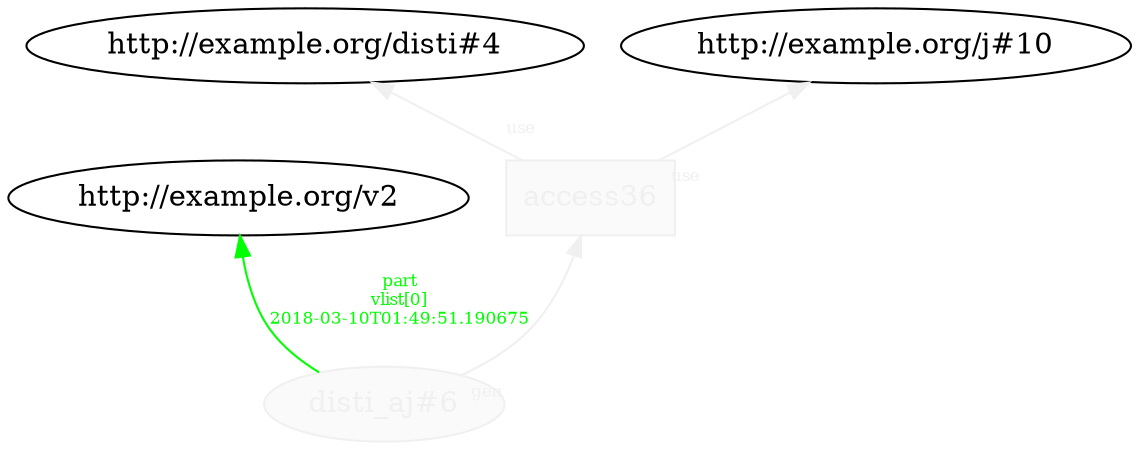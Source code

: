 digraph "PROV" { size="16,12"; rankdir="BT";
"http://example.org/disti_aj#6" [fillcolor="#FAFAFA",color="#F0F0F0",style="filled",fontcolor="#F0F0F0",label="disti_aj#6",URL="http://example.org/disti_aj#6"]
"http://example.org/disti_aj#6" -> "http://example.org/v2" [fontsize="8",distance="1.5",angle="60.0",rotation="20",label="part
vlist[0]
2018-03-10T01:49:51.190675",fontcolor="green",color="green"]
"http://example.org/access36" [fillcolor="#FAFAFA",color="#F0F0F0",shape="polygon",sides="4",style="filled",fontcolor="#F0F0F0",label="access36",URL="http://example.org/access36"]
"http://example.org/access36" -> "http://example.org/disti#4" [labelfontsize="8",labeldistance="1.5",labelangle="60.0",rotation="20",taillabel="use",fontcolor="#F0F0F0",color="#F0F0F0"]
"http://example.org/access36" -> "http://example.org/j#10" [labelfontsize="8",labeldistance="1.5",labelangle="60.0",rotation="20",taillabel="use",fontcolor="#F0F0F0",color="#F0F0F0"]
"http://example.org/disti_aj#6" -> "http://example.org/access36" [labelfontsize="8",labeldistance="1.5",labelangle="60.0",rotation="20",taillabel="gen",fontcolor="#F0F0F0",color="#F0F0F0"]
}